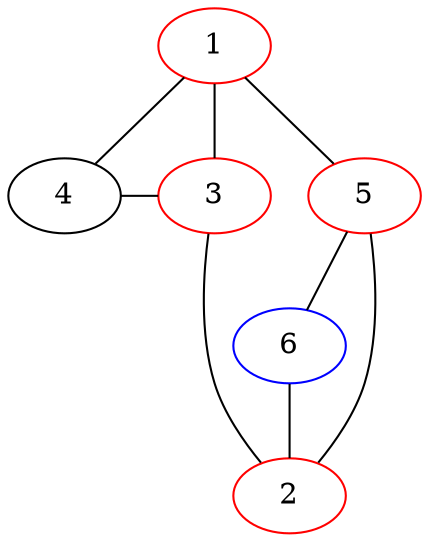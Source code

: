 graph {
  3 -- 6 [style="invis", weight=100];
  1 -- 3 -- 2;
  1 -- 4 -- 3;
  5 -- 6 [weight=100];
  6 -- 2;
  1 -- 5 -- 2;

  {
    rank="same";
    5;
    3;
    4;

  }

  1 [color="red"];
  2 [color="red"];
  3 [color="red"];
  5 [color="red"];
  6 [color="blue"];

}
